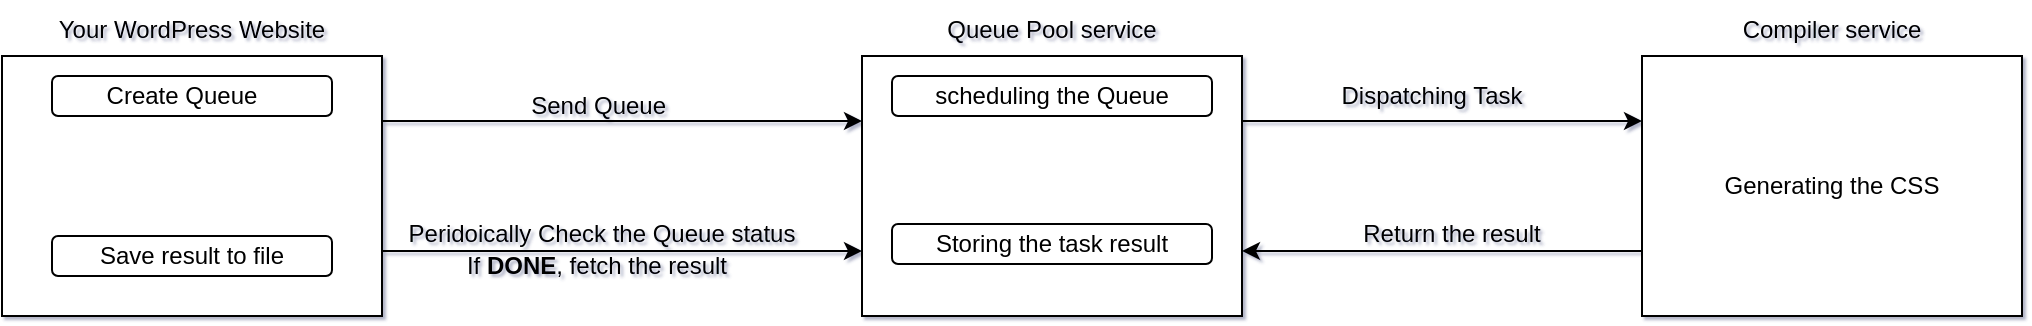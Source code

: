 <mxfile version="20.3.0" type="device"><diagram id="bNMpmX7yC54YMOSv8wL-" name="Page-1"><mxGraphModel dx="1647" dy="1587" grid="1" gridSize="10" guides="1" tooltips="1" connect="1" arrows="1" fold="1" page="1" pageScale="1" pageWidth="1100" pageHeight="850" background="#FFFFFF" math="0" shadow="1"><root><mxCell id="0"/><mxCell id="1" parent="0"/><mxCell id="YXBJj3TlflkMQGyFkhOz-1" value="" style="rounded=0;whiteSpace=wrap;html=1;" vertex="1" parent="1"><mxGeometry x="45" y="60" width="190" height="130" as="geometry"/></mxCell><mxCell id="YXBJj3TlflkMQGyFkhOz-28" value="" style="rounded=1;whiteSpace=wrap;html=1;" vertex="1" parent="1"><mxGeometry x="70" y="150" width="140" height="20" as="geometry"/></mxCell><mxCell id="YXBJj3TlflkMQGyFkhOz-14" style="edgeStyle=orthogonalEdgeStyle;rounded=0;orthogonalLoop=1;jettySize=auto;html=1;exitX=1;exitY=0.25;exitDx=0;exitDy=0;entryX=0;entryY=0.25;entryDx=0;entryDy=0;" edge="1" parent="1" source="YXBJj3TlflkMQGyFkhOz-1" target="YXBJj3TlflkMQGyFkhOz-9"><mxGeometry relative="1" as="geometry"/></mxCell><mxCell id="YXBJj3TlflkMQGyFkhOz-15" style="edgeStyle=orthogonalEdgeStyle;rounded=0;orthogonalLoop=1;jettySize=auto;html=1;exitX=1;exitY=0.75;exitDx=0;exitDy=0;entryX=0;entryY=0.75;entryDx=0;entryDy=0;" edge="1" parent="1" source="YXBJj3TlflkMQGyFkhOz-1" target="YXBJj3TlflkMQGyFkhOz-9"><mxGeometry relative="1" as="geometry"/></mxCell><mxCell id="YXBJj3TlflkMQGyFkhOz-16" style="edgeStyle=orthogonalEdgeStyle;rounded=0;orthogonalLoop=1;jettySize=auto;html=1;exitX=1;exitY=0.25;exitDx=0;exitDy=0;entryX=0;entryY=0.25;entryDx=0;entryDy=0;" edge="1" parent="1" source="YXBJj3TlflkMQGyFkhOz-9" target="YXBJj3TlflkMQGyFkhOz-10"><mxGeometry relative="1" as="geometry"/></mxCell><mxCell id="YXBJj3TlflkMQGyFkhOz-9" value="" style="rounded=0;whiteSpace=wrap;html=1;" vertex="1" parent="1"><mxGeometry x="475" y="60" width="190" height="130" as="geometry"/></mxCell><mxCell id="YXBJj3TlflkMQGyFkhOz-17" style="edgeStyle=orthogonalEdgeStyle;rounded=0;orthogonalLoop=1;jettySize=auto;html=1;exitX=0;exitY=0.75;exitDx=0;exitDy=0;entryX=1;entryY=0.75;entryDx=0;entryDy=0;" edge="1" parent="1" source="YXBJj3TlflkMQGyFkhOz-10" target="YXBJj3TlflkMQGyFkhOz-9"><mxGeometry relative="1" as="geometry"/></mxCell><mxCell id="YXBJj3TlflkMQGyFkhOz-10" value="" style="rounded=0;whiteSpace=wrap;html=1;" vertex="1" parent="1"><mxGeometry x="865" y="60" width="190" height="130" as="geometry"/></mxCell><mxCell id="YXBJj3TlflkMQGyFkhOz-11" value="Your WordPress Website" style="text;html=1;strokeColor=none;fillColor=none;align=center;verticalAlign=middle;whiteSpace=wrap;rounded=0;" vertex="1" parent="1"><mxGeometry x="60" y="32" width="160" height="30" as="geometry"/></mxCell><mxCell id="YXBJj3TlflkMQGyFkhOz-12" value="Queue Pool service" style="text;html=1;strokeColor=none;fillColor=none;align=center;verticalAlign=middle;whiteSpace=wrap;rounded=0;" vertex="1" parent="1"><mxGeometry x="495" y="32" width="150" height="30" as="geometry"/></mxCell><mxCell id="YXBJj3TlflkMQGyFkhOz-13" value="Compiler service" style="text;html=1;strokeColor=none;fillColor=none;align=center;verticalAlign=middle;whiteSpace=wrap;rounded=0;" vertex="1" parent="1"><mxGeometry x="905" y="32" width="110" height="30" as="geometry"/></mxCell><mxCell id="YXBJj3TlflkMQGyFkhOz-18" value="Send Queue&amp;nbsp;" style="text;html=1;strokeColor=none;fillColor=none;align=center;verticalAlign=middle;whiteSpace=wrap;rounded=0;" vertex="1" parent="1"><mxGeometry x="300" y="70" width="90" height="30" as="geometry"/></mxCell><mxCell id="YXBJj3TlflkMQGyFkhOz-19" value="Peridoically Check the Queue status" style="text;html=1;strokeColor=none;fillColor=none;align=center;verticalAlign=middle;whiteSpace=wrap;rounded=0;" vertex="1" parent="1"><mxGeometry x="235" y="134" width="220" height="30" as="geometry"/></mxCell><mxCell id="YXBJj3TlflkMQGyFkhOz-21" value="If &lt;b&gt;DONE&lt;/b&gt;, fetch the result" style="text;html=1;strokeColor=none;fillColor=none;align=center;verticalAlign=middle;whiteSpace=wrap;rounded=0;" vertex="1" parent="1"><mxGeometry x="235" y="150" width="215" height="30" as="geometry"/></mxCell><mxCell id="YXBJj3TlflkMQGyFkhOz-23" value="" style="rounded=1;whiteSpace=wrap;html=1;" vertex="1" parent="1"><mxGeometry x="70" y="70" width="140" height="20" as="geometry"/></mxCell><mxCell id="YXBJj3TlflkMQGyFkhOz-24" value="Create Queue" style="text;html=1;strokeColor=none;fillColor=none;align=center;verticalAlign=middle;whiteSpace=wrap;rounded=0;" vertex="1" parent="1"><mxGeometry x="60" y="65" width="150" height="30" as="geometry"/></mxCell><mxCell id="YXBJj3TlflkMQGyFkhOz-25" value="Save result to file" style="text;html=1;strokeColor=none;fillColor=none;align=center;verticalAlign=middle;whiteSpace=wrap;rounded=0;" vertex="1" parent="1"><mxGeometry x="65" y="145" width="150" height="30" as="geometry"/></mxCell><mxCell id="YXBJj3TlflkMQGyFkhOz-29" value="scheduling the Queue" style="rounded=1;whiteSpace=wrap;html=1;" vertex="1" parent="1"><mxGeometry x="490" y="70" width="160" height="20" as="geometry"/></mxCell><mxCell id="YXBJj3TlflkMQGyFkhOz-30" value="" style="rounded=1;whiteSpace=wrap;html=1;" vertex="1" parent="1"><mxGeometry x="490" y="144" width="160" height="20" as="geometry"/></mxCell><mxCell id="YXBJj3TlflkMQGyFkhOz-31" value="Storing the task result" style="text;html=1;strokeColor=none;fillColor=none;align=center;verticalAlign=middle;whiteSpace=wrap;rounded=0;" vertex="1" parent="1"><mxGeometry x="480" y="139" width="180" height="30" as="geometry"/></mxCell><mxCell id="YXBJj3TlflkMQGyFkhOz-32" value="Dispatching Task" style="text;html=1;strokeColor=none;fillColor=none;align=center;verticalAlign=middle;whiteSpace=wrap;rounded=0;" vertex="1" parent="1"><mxGeometry x="700" y="65" width="120" height="30" as="geometry"/></mxCell><mxCell id="YXBJj3TlflkMQGyFkhOz-33" value="Generating the CSS" style="text;html=1;strokeColor=none;fillColor=none;align=center;verticalAlign=middle;whiteSpace=wrap;rounded=0;" vertex="1" parent="1"><mxGeometry x="895" y="110" width="130" height="30" as="geometry"/></mxCell><mxCell id="YXBJj3TlflkMQGyFkhOz-34" value="Return the result" style="text;html=1;strokeColor=none;fillColor=none;align=center;verticalAlign=middle;whiteSpace=wrap;rounded=0;" vertex="1" parent="1"><mxGeometry x="710" y="134" width="120" height="30" as="geometry"/></mxCell></root></mxGraphModel></diagram></mxfile>